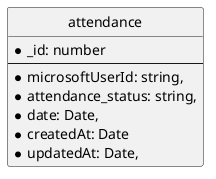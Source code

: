 @startuml ER Diagram
' hide the spot
hide circle

' avoid problems with angled crows feet
skinparam linetype ortho

entity attendance{
    *_id: number
    --
    *microsoftUserId: string,
    *attendance_status: string,
    *date: Date,
    *createdAt: Date 
    *updatedAt: Date,
}

@enduml
